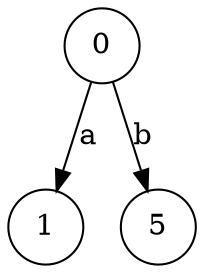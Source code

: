 digraph G {
"n0"[label="0"shape=circle color="black"];
"n1"[label="1"shape=circle color="black"];
"n2"[label="5"shape=circle color="black"];
{"n0"}->{"n1"}[label = "a" color="black" arrowhead="normal"];
{"n0"}->{"n2"}[label = "b" color="black" arrowhead="normal"];
}
